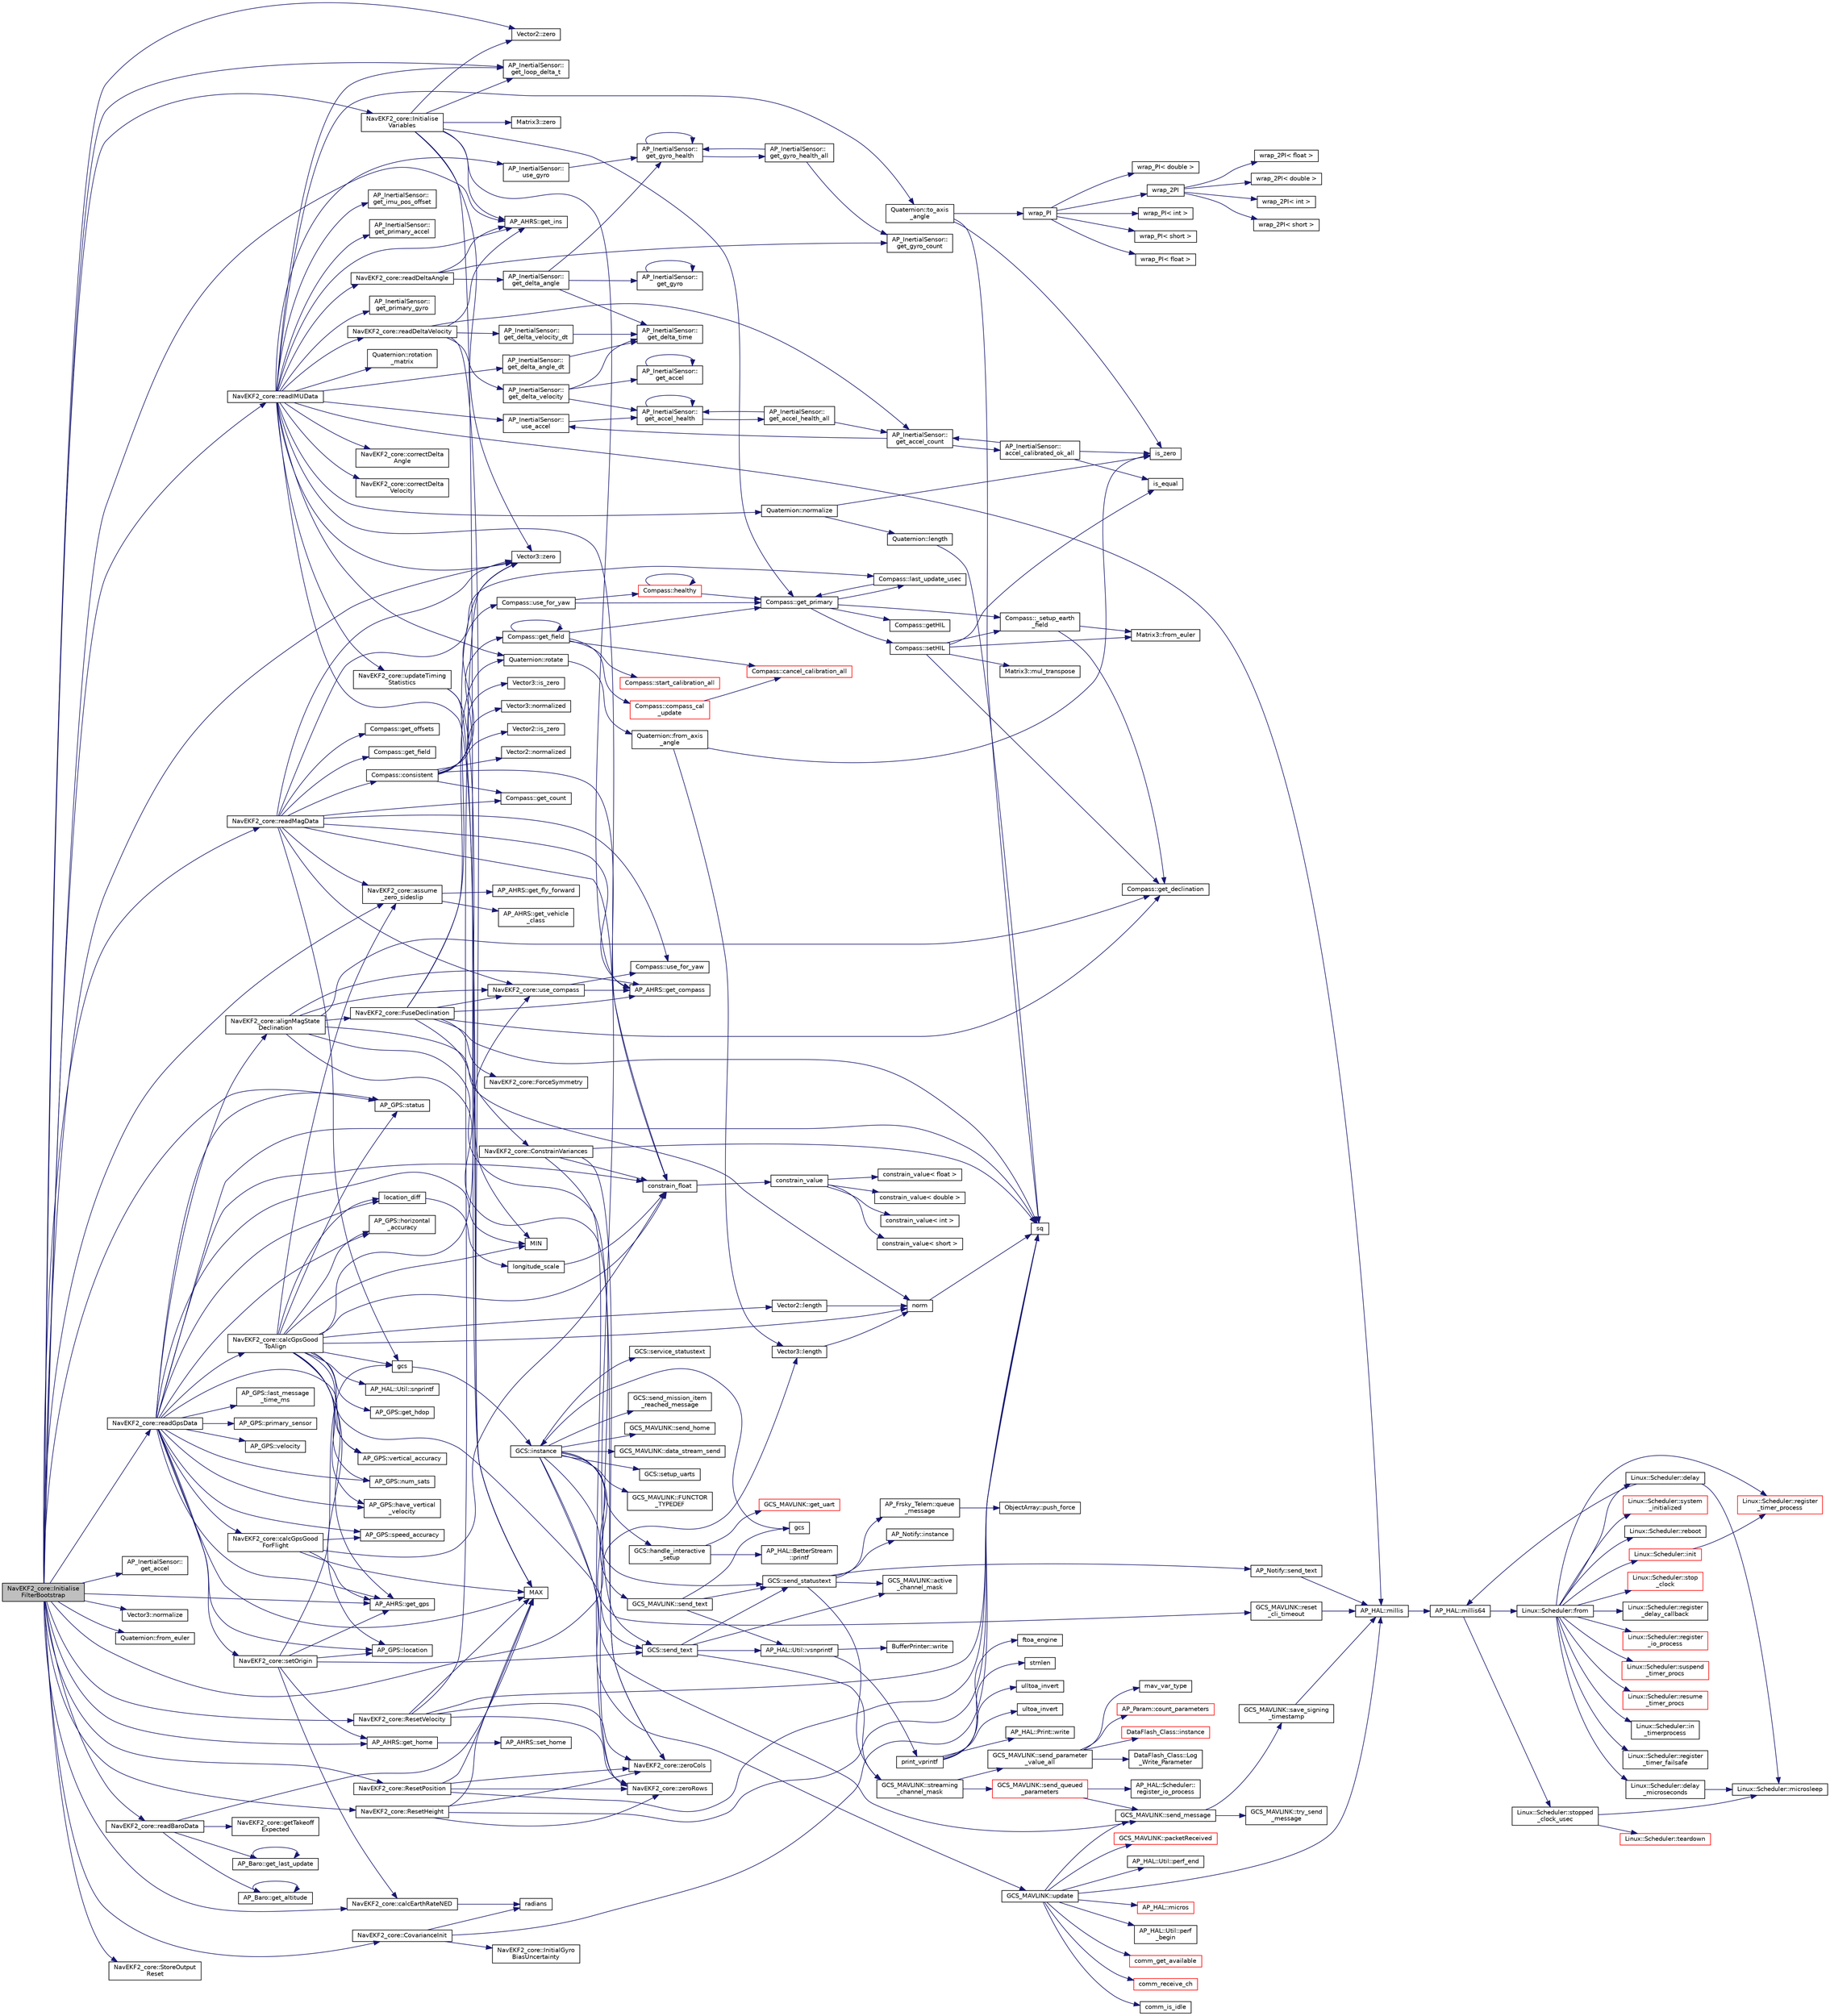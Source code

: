 digraph "NavEKF2_core::InitialiseFilterBootstrap"
{
 // INTERACTIVE_SVG=YES
  edge [fontname="Helvetica",fontsize="10",labelfontname="Helvetica",labelfontsize="10"];
  node [fontname="Helvetica",fontsize="10",shape=record];
  rankdir="LR";
  Node1 [label="NavEKF2_core::Initialise\lFilterBootstrap",height=0.2,width=0.4,color="black", fillcolor="grey75", style="filled", fontcolor="black"];
  Node1 -> Node2 [color="midnightblue",fontsize="10",style="solid",fontname="Helvetica"];
  Node2 [label="NavEKF2_core::assume\l_zero_sideslip",height=0.2,width=0.4,color="black", fillcolor="white", style="filled",URL="$classNavEKF2__core.html#a993eaf726b21e866fe2ae2f9e44c54e1"];
  Node2 -> Node3 [color="midnightblue",fontsize="10",style="solid",fontname="Helvetica"];
  Node3 [label="AP_AHRS::get_fly_forward",height=0.2,width=0.4,color="black", fillcolor="white", style="filled",URL="$classAP__AHRS.html#a6120b45de751ab784fdfdd04f437b44e"];
  Node2 -> Node4 [color="midnightblue",fontsize="10",style="solid",fontname="Helvetica"];
  Node4 [label="AP_AHRS::get_vehicle\l_class",height=0.2,width=0.4,color="black", fillcolor="white", style="filled",URL="$classAP__AHRS.html#a91a73986f61cc338a22047e34230cbb2"];
  Node1 -> Node5 [color="midnightblue",fontsize="10",style="solid",fontname="Helvetica"];
  Node5 [label="AP_AHRS::get_gps",height=0.2,width=0.4,color="black", fillcolor="white", style="filled",URL="$classAP__AHRS.html#a3316284b2bf12b8db1b4a39539799efc"];
  Node1 -> Node6 [color="midnightblue",fontsize="10",style="solid",fontname="Helvetica"];
  Node6 [label="AP_GPS::status",height=0.2,width=0.4,color="black", fillcolor="white", style="filled",URL="$classAP__GPS.html#a9093c8cf1d5a78ccd8677229bb314d37",tooltip="Query GPS status. "];
  Node1 -> Node7 [color="midnightblue",fontsize="10",style="solid",fontname="Helvetica"];
  Node7 [label="NavEKF2_core::Initialise\lVariables",height=0.2,width=0.4,color="black", fillcolor="white", style="filled",URL="$classNavEKF2__core.html#a1558cddf403660156210ac9d7dcf29db"];
  Node7 -> Node8 [color="midnightblue",fontsize="10",style="solid",fontname="Helvetica"];
  Node8 [label="AP_AHRS::get_ins",height=0.2,width=0.4,color="black", fillcolor="white", style="filled",URL="$classAP__AHRS.html#a14398c5d2ae68bbe1c67482a91909ad9"];
  Node7 -> Node9 [color="midnightblue",fontsize="10",style="solid",fontname="Helvetica"];
  Node9 [label="AP_InertialSensor::\lget_loop_delta_t",height=0.2,width=0.4,color="black", fillcolor="white", style="filled",URL="$classAP__InertialSensor.html#a2f4bc45cbad98a18a4d74210bf62e9c3"];
  Node7 -> Node10 [color="midnightblue",fontsize="10",style="solid",fontname="Helvetica"];
  Node10 [label="MAX",height=0.2,width=0.4,color="black", fillcolor="white", style="filled",URL="$AP__Math_8h.html#a5c0b5c82749ac54970b2699d3c10ee9b"];
  Node7 -> Node11 [color="midnightblue",fontsize="10",style="solid",fontname="Helvetica"];
  Node11 [label="Vector3::zero",height=0.2,width=0.4,color="black", fillcolor="white", style="filled",URL="$classVector3.html#adf1769d5ee5df2f8585df2f540fa5efe"];
  Node7 -> Node12 [color="midnightblue",fontsize="10",style="solid",fontname="Helvetica"];
  Node12 [label="Vector2::zero",height=0.2,width=0.4,color="black", fillcolor="white", style="filled",URL="$structVector2.html#a6b537328ae913e3e7267b539e7a4af92"];
  Node7 -> Node13 [color="midnightblue",fontsize="10",style="solid",fontname="Helvetica"];
  Node13 [label="Matrix3::zero",height=0.2,width=0.4,color="black", fillcolor="white", style="filled",URL="$classMatrix3.html#a90cfd0bec53253429603b5600dcdce81"];
  Node7 -> Node14 [color="midnightblue",fontsize="10",style="solid",fontname="Helvetica"];
  Node14 [label="AP_AHRS::get_compass",height=0.2,width=0.4,color="black", fillcolor="white", style="filled",URL="$classAP__AHRS.html#adf808841de62499bc8c388fc798d47f1"];
  Node7 -> Node15 [color="midnightblue",fontsize="10",style="solid",fontname="Helvetica"];
  Node15 [label="Compass::get_primary",height=0.2,width=0.4,color="black", fillcolor="white", style="filled",URL="$classCompass.html#a0120c84cc915d5a34aafedc1ce3f5186"];
  Node15 -> Node16 [color="midnightblue",fontsize="10",style="solid",fontname="Helvetica"];
  Node16 [label="Compass::setHIL",height=0.2,width=0.4,color="black", fillcolor="white", style="filled",URL="$classCompass.html#a30a8fa22b1e7ee8eec8143732d40716d"];
  Node16 -> Node17 [color="midnightblue",fontsize="10",style="solid",fontname="Helvetica"];
  Node17 [label="Matrix3::from_euler",height=0.2,width=0.4,color="black", fillcolor="white", style="filled",URL="$classMatrix3.html#a62587bd216436f09f06b9e1330f84bc0"];
  Node16 -> Node18 [color="midnightblue",fontsize="10",style="solid",fontname="Helvetica"];
  Node18 [label="is_equal",height=0.2,width=0.4,color="black", fillcolor="white", style="filled",URL="$AP__Math_8cpp.html#accbd9f8bbc0adacd51efa66fad490c24"];
  Node16 -> Node19 [color="midnightblue",fontsize="10",style="solid",fontname="Helvetica"];
  Node19 [label="Compass::get_declination",height=0.2,width=0.4,color="black", fillcolor="white", style="filled",URL="$classCompass.html#a5051de1d15ee203600422235ab93c88c"];
  Node16 -> Node20 [color="midnightblue",fontsize="10",style="solid",fontname="Helvetica"];
  Node20 [label="Compass::_setup_earth\l_field",height=0.2,width=0.4,color="black", fillcolor="white", style="filled",URL="$classCompass.html#a0bc30e897c2c0c412120e1b1337bd1cb"];
  Node20 -> Node17 [color="midnightblue",fontsize="10",style="solid",fontname="Helvetica"];
  Node20 -> Node19 [color="midnightblue",fontsize="10",style="solid",fontname="Helvetica"];
  Node16 -> Node21 [color="midnightblue",fontsize="10",style="solid",fontname="Helvetica"];
  Node21 [label="Matrix3::mul_transpose",height=0.2,width=0.4,color="black", fillcolor="white", style="filled",URL="$classMatrix3.html#a3705734aec6b67d729011cd792d7398a"];
  Node15 -> Node22 [color="midnightblue",fontsize="10",style="solid",fontname="Helvetica"];
  Node22 [label="Compass::last_update_usec",height=0.2,width=0.4,color="black", fillcolor="white", style="filled",URL="$classCompass.html#a9600516e0dbde9186d3b14b3457af013"];
  Node22 -> Node15 [color="midnightblue",fontsize="10",style="solid",fontname="Helvetica"];
  Node15 -> Node23 [color="midnightblue",fontsize="10",style="solid",fontname="Helvetica"];
  Node23 [label="Compass::getHIL",height=0.2,width=0.4,color="black", fillcolor="white", style="filled",URL="$classCompass.html#a4d696bdfb4d2ab9f0646d413cb6a0ee4"];
  Node15 -> Node20 [color="midnightblue",fontsize="10",style="solid",fontname="Helvetica"];
  Node1 -> Node8 [color="midnightblue",fontsize="10",style="solid",fontname="Helvetica"];
  Node1 -> Node9 [color="midnightblue",fontsize="10",style="solid",fontname="Helvetica"];
  Node1 -> Node24 [color="midnightblue",fontsize="10",style="solid",fontname="Helvetica"];
  Node24 [label="NavEKF2_core::readIMUData",height=0.2,width=0.4,color="black", fillcolor="white", style="filled",URL="$classNavEKF2__core.html#a1f2a0ba92a52069437a3d0a192a6e88c"];
  Node24 -> Node8 [color="midnightblue",fontsize="10",style="solid",fontname="Helvetica"];
  Node24 -> Node9 [color="midnightblue",fontsize="10",style="solid",fontname="Helvetica"];
  Node24 -> Node25 [color="midnightblue",fontsize="10",style="solid",fontname="Helvetica"];
  Node25 [label="AP_HAL::millis",height=0.2,width=0.4,color="black", fillcolor="white", style="filled",URL="$namespaceAP__HAL.html#a77dffbb18891996280308e21316ec186"];
  Node25 -> Node26 [color="midnightblue",fontsize="10",style="solid",fontname="Helvetica"];
  Node26 [label="AP_HAL::millis64",height=0.2,width=0.4,color="black", fillcolor="white", style="filled",URL="$namespaceAP__HAL.html#a59336c5fceaf28a76d1df1581a87a25d"];
  Node26 -> Node27 [color="midnightblue",fontsize="10",style="solid",fontname="Helvetica"];
  Node27 [label="Linux::Scheduler::from",height=0.2,width=0.4,color="black", fillcolor="white", style="filled",URL="$classLinux_1_1Scheduler.html#a53ecaae0fdc72f85bd57c4b0cff93653"];
  Node27 -> Node28 [color="midnightblue",fontsize="10",style="solid",fontname="Helvetica"];
  Node28 [label="Linux::Scheduler::init",height=0.2,width=0.4,color="red", fillcolor="white", style="filled",URL="$classLinux_1_1Scheduler.html#a3d77c332e051c28c83fb07757e7100bd"];
  Node28 -> Node29 [color="midnightblue",fontsize="10",style="solid",fontname="Helvetica"];
  Node29 [label="Linux::Scheduler::register\l_timer_process",height=0.2,width=0.4,color="red", fillcolor="white", style="filled",URL="$classLinux_1_1Scheduler.html#a02a34a123dfebaf360f7010745e1e646"];
  Node27 -> Node30 [color="midnightblue",fontsize="10",style="solid",fontname="Helvetica"];
  Node30 [label="Linux::Scheduler::delay",height=0.2,width=0.4,color="black", fillcolor="white", style="filled",URL="$classLinux_1_1Scheduler.html#a14f3239ecbb9889823b20dc9de655c2f"];
  Node30 -> Node26 [color="midnightblue",fontsize="10",style="solid",fontname="Helvetica"];
  Node30 -> Node31 [color="midnightblue",fontsize="10",style="solid",fontname="Helvetica"];
  Node31 [label="Linux::Scheduler::microsleep",height=0.2,width=0.4,color="black", fillcolor="white", style="filled",URL="$classLinux_1_1Scheduler.html#a647872aff158b510c56862f51f951538"];
  Node27 -> Node32 [color="midnightblue",fontsize="10",style="solid",fontname="Helvetica"];
  Node32 [label="Linux::Scheduler::delay\l_microseconds",height=0.2,width=0.4,color="black", fillcolor="white", style="filled",URL="$classLinux_1_1Scheduler.html#a4cffd5bcba0175bf49c7aa75ff3bf09a"];
  Node32 -> Node31 [color="midnightblue",fontsize="10",style="solid",fontname="Helvetica"];
  Node27 -> Node33 [color="midnightblue",fontsize="10",style="solid",fontname="Helvetica"];
  Node33 [label="Linux::Scheduler::register\l_delay_callback",height=0.2,width=0.4,color="black", fillcolor="white", style="filled",URL="$classLinux_1_1Scheduler.html#a5cb50b637d5fd3e5f9220bc23db0fb3f"];
  Node27 -> Node29 [color="midnightblue",fontsize="10",style="solid",fontname="Helvetica"];
  Node27 -> Node34 [color="midnightblue",fontsize="10",style="solid",fontname="Helvetica"];
  Node34 [label="Linux::Scheduler::register\l_io_process",height=0.2,width=0.4,color="red", fillcolor="white", style="filled",URL="$classLinux_1_1Scheduler.html#aa2be97cb8686d72cc322fb38f69a940c"];
  Node27 -> Node35 [color="midnightblue",fontsize="10",style="solid",fontname="Helvetica"];
  Node35 [label="Linux::Scheduler::suspend\l_timer_procs",height=0.2,width=0.4,color="red", fillcolor="white", style="filled",URL="$classLinux_1_1Scheduler.html#abba967d02c28cb0b16a7cebbff9bc6d6"];
  Node27 -> Node36 [color="midnightblue",fontsize="10",style="solid",fontname="Helvetica"];
  Node36 [label="Linux::Scheduler::resume\l_timer_procs",height=0.2,width=0.4,color="red", fillcolor="white", style="filled",URL="$classLinux_1_1Scheduler.html#aee4e701b92cb4721c4de1bfcdcded70c"];
  Node27 -> Node37 [color="midnightblue",fontsize="10",style="solid",fontname="Helvetica"];
  Node37 [label="Linux::Scheduler::in\l_timerprocess",height=0.2,width=0.4,color="black", fillcolor="white", style="filled",URL="$classLinux_1_1Scheduler.html#af23753e7c6bfa97553db215a64235455"];
  Node27 -> Node38 [color="midnightblue",fontsize="10",style="solid",fontname="Helvetica"];
  Node38 [label="Linux::Scheduler::register\l_timer_failsafe",height=0.2,width=0.4,color="black", fillcolor="white", style="filled",URL="$classLinux_1_1Scheduler.html#ac193459e3575c7a0588fdc72250c2044"];
  Node27 -> Node39 [color="midnightblue",fontsize="10",style="solid",fontname="Helvetica"];
  Node39 [label="Linux::Scheduler::system\l_initialized",height=0.2,width=0.4,color="red", fillcolor="white", style="filled",URL="$classLinux_1_1Scheduler.html#ad6070a7ee637adf5101b1e6b6efbf8f6"];
  Node27 -> Node40 [color="midnightblue",fontsize="10",style="solid",fontname="Helvetica"];
  Node40 [label="Linux::Scheduler::reboot",height=0.2,width=0.4,color="black", fillcolor="white", style="filled",URL="$classLinux_1_1Scheduler.html#ae72cfa66c849ffd882ef518c35c71e69"];
  Node27 -> Node41 [color="midnightblue",fontsize="10",style="solid",fontname="Helvetica"];
  Node41 [label="Linux::Scheduler::stop\l_clock",height=0.2,width=0.4,color="red", fillcolor="white", style="filled",URL="$classLinux_1_1Scheduler.html#a392aebafcdfe9a812e4db4b7a9dcce9c"];
  Node26 -> Node42 [color="midnightblue",fontsize="10",style="solid",fontname="Helvetica"];
  Node42 [label="Linux::Scheduler::stopped\l_clock_usec",height=0.2,width=0.4,color="black", fillcolor="white", style="filled",URL="$classLinux_1_1Scheduler.html#a682b4c34f330f66db5ab4aa5d96e13f9"];
  Node42 -> Node31 [color="midnightblue",fontsize="10",style="solid",fontname="Helvetica"];
  Node42 -> Node43 [color="midnightblue",fontsize="10",style="solid",fontname="Helvetica"];
  Node43 [label="Linux::Scheduler::teardown",height=0.2,width=0.4,color="red", fillcolor="white", style="filled",URL="$classLinux_1_1Scheduler.html#ab373a83d818679432520ea881044b2a7"];
  Node24 -> Node44 [color="midnightblue",fontsize="10",style="solid",fontname="Helvetica"];
  Node44 [label="AP_InertialSensor::\luse_accel",height=0.2,width=0.4,color="black", fillcolor="white", style="filled",URL="$classAP__InertialSensor.html#a733bdee49ff9e3f1a911874469a1a3ac"];
  Node44 -> Node45 [color="midnightblue",fontsize="10",style="solid",fontname="Helvetica"];
  Node45 [label="AP_InertialSensor::\lget_accel_health",height=0.2,width=0.4,color="black", fillcolor="white", style="filled",URL="$classAP__InertialSensor.html#ad62d78eafa668b24e1969ee38a4aa882"];
  Node45 -> Node45 [color="midnightblue",fontsize="10",style="solid",fontname="Helvetica"];
  Node45 -> Node46 [color="midnightblue",fontsize="10",style="solid",fontname="Helvetica"];
  Node46 [label="AP_InertialSensor::\lget_accel_health_all",height=0.2,width=0.4,color="black", fillcolor="white", style="filled",URL="$classAP__InertialSensor.html#a430f2a39baf404728deb8c2cfd87ba98"];
  Node46 -> Node47 [color="midnightblue",fontsize="10",style="solid",fontname="Helvetica"];
  Node47 [label="AP_InertialSensor::\lget_accel_count",height=0.2,width=0.4,color="black", fillcolor="white", style="filled",URL="$classAP__InertialSensor.html#ac57331a5046d45016ef900726e1be2fb"];
  Node47 -> Node48 [color="midnightblue",fontsize="10",style="solid",fontname="Helvetica"];
  Node48 [label="AP_InertialSensor::\laccel_calibrated_ok_all",height=0.2,width=0.4,color="black", fillcolor="white", style="filled",URL="$classAP__InertialSensor.html#ac671d4d4176eb2b74d82149efc1f940d"];
  Node48 -> Node47 [color="midnightblue",fontsize="10",style="solid",fontname="Helvetica"];
  Node48 -> Node18 [color="midnightblue",fontsize="10",style="solid",fontname="Helvetica"];
  Node48 -> Node49 [color="midnightblue",fontsize="10",style="solid",fontname="Helvetica"];
  Node49 [label="is_zero",height=0.2,width=0.4,color="black", fillcolor="white", style="filled",URL="$AP__Math_8h.html#a2a12cce483e9b870da70d30406d82c60"];
  Node47 -> Node44 [color="midnightblue",fontsize="10",style="solid",fontname="Helvetica"];
  Node46 -> Node45 [color="midnightblue",fontsize="10",style="solid",fontname="Helvetica"];
  Node24 -> Node50 [color="midnightblue",fontsize="10",style="solid",fontname="Helvetica"];
  Node50 [label="NavEKF2_core::readDeltaVelocity",height=0.2,width=0.4,color="black", fillcolor="white", style="filled",URL="$classNavEKF2__core.html#a711d9c1031fb5b0f9f0070b2eca6485a"];
  Node50 -> Node8 [color="midnightblue",fontsize="10",style="solid",fontname="Helvetica"];
  Node50 -> Node47 [color="midnightblue",fontsize="10",style="solid",fontname="Helvetica"];
  Node50 -> Node51 [color="midnightblue",fontsize="10",style="solid",fontname="Helvetica"];
  Node51 [label="AP_InertialSensor::\lget_delta_velocity",height=0.2,width=0.4,color="black", fillcolor="white", style="filled",URL="$classAP__InertialSensor.html#ae29959984a5cbda37ebfce599f89ef73"];
  Node51 -> Node45 [color="midnightblue",fontsize="10",style="solid",fontname="Helvetica"];
  Node51 -> Node52 [color="midnightblue",fontsize="10",style="solid",fontname="Helvetica"];
  Node52 [label="AP_InertialSensor::\lget_accel",height=0.2,width=0.4,color="black", fillcolor="white", style="filled",URL="$classAP__InertialSensor.html#a0e468eca65e425f017c8467039900573"];
  Node52 -> Node52 [color="midnightblue",fontsize="10",style="solid",fontname="Helvetica"];
  Node51 -> Node53 [color="midnightblue",fontsize="10",style="solid",fontname="Helvetica"];
  Node53 [label="AP_InertialSensor::\lget_delta_time",height=0.2,width=0.4,color="black", fillcolor="white", style="filled",URL="$classAP__InertialSensor.html#a7091792f55b39778157617b5e38e6075"];
  Node50 -> Node10 [color="midnightblue",fontsize="10",style="solid",fontname="Helvetica"];
  Node50 -> Node54 [color="midnightblue",fontsize="10",style="solid",fontname="Helvetica"];
  Node54 [label="AP_InertialSensor::\lget_delta_velocity_dt",height=0.2,width=0.4,color="black", fillcolor="white", style="filled",URL="$classAP__InertialSensor.html#ad22e8ed9b13a093d5cf3a2a420522b3b"];
  Node54 -> Node53 [color="midnightblue",fontsize="10",style="solid",fontname="Helvetica"];
  Node24 -> Node55 [color="midnightblue",fontsize="10",style="solid",fontname="Helvetica"];
  Node55 [label="AP_InertialSensor::\lget_imu_pos_offset",height=0.2,width=0.4,color="black", fillcolor="white", style="filled",URL="$classAP__InertialSensor.html#adeaa1ba1a5eae5dd36ea12966a7c0d6c"];
  Node24 -> Node56 [color="midnightblue",fontsize="10",style="solid",fontname="Helvetica"];
  Node56 [label="AP_InertialSensor::\lget_primary_accel",height=0.2,width=0.4,color="black", fillcolor="white", style="filled",URL="$classAP__InertialSensor.html#ab7e75af54a874d77240c89c6e5152a99"];
  Node24 -> Node57 [color="midnightblue",fontsize="10",style="solid",fontname="Helvetica"];
  Node57 [label="AP_InertialSensor::\luse_gyro",height=0.2,width=0.4,color="black", fillcolor="white", style="filled",URL="$classAP__InertialSensor.html#a9e282c96973585fd9d22973a751fdf03"];
  Node57 -> Node58 [color="midnightblue",fontsize="10",style="solid",fontname="Helvetica"];
  Node58 [label="AP_InertialSensor::\lget_gyro_health",height=0.2,width=0.4,color="black", fillcolor="white", style="filled",URL="$classAP__InertialSensor.html#aaaf8d4cc4a63cb4cd2aca8f3f59166e0"];
  Node58 -> Node58 [color="midnightblue",fontsize="10",style="solid",fontname="Helvetica"];
  Node58 -> Node59 [color="midnightblue",fontsize="10",style="solid",fontname="Helvetica"];
  Node59 [label="AP_InertialSensor::\lget_gyro_health_all",height=0.2,width=0.4,color="black", fillcolor="white", style="filled",URL="$classAP__InertialSensor.html#a00092a217e7cd8f617103e3f03acb56b"];
  Node59 -> Node60 [color="midnightblue",fontsize="10",style="solid",fontname="Helvetica"];
  Node60 [label="AP_InertialSensor::\lget_gyro_count",height=0.2,width=0.4,color="black", fillcolor="white", style="filled",URL="$classAP__InertialSensor.html#aef7fac4fe6ae817ed325f9e35735e94d"];
  Node59 -> Node58 [color="midnightblue",fontsize="10",style="solid",fontname="Helvetica"];
  Node24 -> Node61 [color="midnightblue",fontsize="10",style="solid",fontname="Helvetica"];
  Node61 [label="NavEKF2_core::readDeltaAngle",height=0.2,width=0.4,color="black", fillcolor="white", style="filled",URL="$classNavEKF2__core.html#afe4c176eb3aacd16e009c49a3d6f3191"];
  Node61 -> Node8 [color="midnightblue",fontsize="10",style="solid",fontname="Helvetica"];
  Node61 -> Node60 [color="midnightblue",fontsize="10",style="solid",fontname="Helvetica"];
  Node61 -> Node62 [color="midnightblue",fontsize="10",style="solid",fontname="Helvetica"];
  Node62 [label="AP_InertialSensor::\lget_delta_angle",height=0.2,width=0.4,color="black", fillcolor="white", style="filled",URL="$classAP__InertialSensor.html#a3be069418436a7fc7a9f87c2b8b34730"];
  Node62 -> Node58 [color="midnightblue",fontsize="10",style="solid",fontname="Helvetica"];
  Node62 -> Node63 [color="midnightblue",fontsize="10",style="solid",fontname="Helvetica"];
  Node63 [label="AP_InertialSensor::\lget_gyro",height=0.2,width=0.4,color="black", fillcolor="white", style="filled",URL="$classAP__InertialSensor.html#a2dfdb20e8bf86d75cf1e03f0b205ad77"];
  Node63 -> Node63 [color="midnightblue",fontsize="10",style="solid",fontname="Helvetica"];
  Node62 -> Node53 [color="midnightblue",fontsize="10",style="solid",fontname="Helvetica"];
  Node24 -> Node64 [color="midnightblue",fontsize="10",style="solid",fontname="Helvetica"];
  Node64 [label="AP_InertialSensor::\lget_primary_gyro",height=0.2,width=0.4,color="black", fillcolor="white", style="filled",URL="$classAP__InertialSensor.html#a7fa04e2f196b27b876d86966f64e1fed"];
  Node24 -> Node10 [color="midnightblue",fontsize="10",style="solid",fontname="Helvetica"];
  Node24 -> Node65 [color="midnightblue",fontsize="10",style="solid",fontname="Helvetica"];
  Node65 [label="AP_InertialSensor::\lget_delta_angle_dt",height=0.2,width=0.4,color="black", fillcolor="white", style="filled",URL="$classAP__InertialSensor.html#aa0f163df261837af5bfe71c3ad0cee6c"];
  Node65 -> Node53 [color="midnightblue",fontsize="10",style="solid",fontname="Helvetica"];
  Node24 -> Node66 [color="midnightblue",fontsize="10",style="solid",fontname="Helvetica"];
  Node66 [label="Quaternion::rotate",height=0.2,width=0.4,color="black", fillcolor="white", style="filled",URL="$classQuaternion.html#aad078c52b4d7e9221963199f0dd075df"];
  Node66 -> Node67 [color="midnightblue",fontsize="10",style="solid",fontname="Helvetica"];
  Node67 [label="Quaternion::from_axis\l_angle",height=0.2,width=0.4,color="black", fillcolor="white", style="filled",URL="$classQuaternion.html#a6c21fe33378aa16a33cba869ba4af5dc"];
  Node67 -> Node68 [color="midnightblue",fontsize="10",style="solid",fontname="Helvetica"];
  Node68 [label="Vector3::length",height=0.2,width=0.4,color="black", fillcolor="white", style="filled",URL="$classVector3.html#ac1fd5514e368a1e1c2d13f71eda18345"];
  Node68 -> Node69 [color="midnightblue",fontsize="10",style="solid",fontname="Helvetica"];
  Node69 [label="norm",height=0.2,width=0.4,color="black", fillcolor="white", style="filled",URL="$AP__Math_8h.html#adc76d4a5e5c9ae8cb7ab17b55c40d636"];
  Node69 -> Node70 [color="midnightblue",fontsize="10",style="solid",fontname="Helvetica"];
  Node70 [label="sq",height=0.2,width=0.4,color="black", fillcolor="white", style="filled",URL="$AP__Math_8h.html#a0375e3d67fd3911cacee5c3e1408c0f2"];
  Node67 -> Node49 [color="midnightblue",fontsize="10",style="solid",fontname="Helvetica"];
  Node24 -> Node71 [color="midnightblue",fontsize="10",style="solid",fontname="Helvetica"];
  Node71 [label="Quaternion::normalize",height=0.2,width=0.4,color="black", fillcolor="white", style="filled",URL="$classQuaternion.html#a48e6bafb249c895ed25f29dc9170e11e"];
  Node71 -> Node72 [color="midnightblue",fontsize="10",style="solid",fontname="Helvetica"];
  Node72 [label="Quaternion::length",height=0.2,width=0.4,color="black", fillcolor="white", style="filled",URL="$classQuaternion.html#a6f5e82dd828c59392a3133d6d5877f39"];
  Node72 -> Node70 [color="midnightblue",fontsize="10",style="solid",fontname="Helvetica"];
  Node71 -> Node49 [color="midnightblue",fontsize="10",style="solid",fontname="Helvetica"];
  Node24 -> Node73 [color="midnightblue",fontsize="10",style="solid",fontname="Helvetica"];
  Node73 [label="Quaternion::rotation\l_matrix",height=0.2,width=0.4,color="black", fillcolor="white", style="filled",URL="$classQuaternion.html#afb7132c9c69a984a40be950a17effeaa"];
  Node24 -> Node74 [color="midnightblue",fontsize="10",style="solid",fontname="Helvetica"];
  Node74 [label="Quaternion::to_axis\l_angle",height=0.2,width=0.4,color="black", fillcolor="white", style="filled",URL="$classQuaternion.html#aa4262462e1c1217fd3bd97b6421dd318"];
  Node74 -> Node70 [color="midnightblue",fontsize="10",style="solid",fontname="Helvetica"];
  Node74 -> Node49 [color="midnightblue",fontsize="10",style="solid",fontname="Helvetica"];
  Node74 -> Node75 [color="midnightblue",fontsize="10",style="solid",fontname="Helvetica"];
  Node75 [label="wrap_PI",height=0.2,width=0.4,color="black", fillcolor="white", style="filled",URL="$AP__Math_8cpp.html#a21d0562d7b23dd9f04bc30a3611cc577"];
  Node75 -> Node76 [color="midnightblue",fontsize="10",style="solid",fontname="Helvetica"];
  Node76 [label="wrap_2PI",height=0.2,width=0.4,color="black", fillcolor="white", style="filled",URL="$AP__Math_8cpp.html#aa66b7eae8d7e99247c6a2b3d2b5c7b8d"];
  Node76 -> Node77 [color="midnightblue",fontsize="10",style="solid",fontname="Helvetica"];
  Node77 [label="wrap_2PI\< int \>",height=0.2,width=0.4,color="black", fillcolor="white", style="filled",URL="$AP__Math_8cpp.html#a50a4ded454375642e1944882b01a1ae5"];
  Node76 -> Node78 [color="midnightblue",fontsize="10",style="solid",fontname="Helvetica"];
  Node78 [label="wrap_2PI\< short \>",height=0.2,width=0.4,color="black", fillcolor="white", style="filled",URL="$AP__Math_8cpp.html#aaf8ce7d4f9e3837bdbd5aac6545b4000"];
  Node76 -> Node79 [color="midnightblue",fontsize="10",style="solid",fontname="Helvetica"];
  Node79 [label="wrap_2PI\< float \>",height=0.2,width=0.4,color="black", fillcolor="white", style="filled",URL="$AP__Math_8cpp.html#a7182302503c136742396e3057b680dc7"];
  Node76 -> Node80 [color="midnightblue",fontsize="10",style="solid",fontname="Helvetica"];
  Node80 [label="wrap_2PI\< double \>",height=0.2,width=0.4,color="black", fillcolor="white", style="filled",URL="$AP__Math_8cpp.html#a0b4be48e39c65e97084146b9f1d22c00"];
  Node75 -> Node81 [color="midnightblue",fontsize="10",style="solid",fontname="Helvetica"];
  Node81 [label="wrap_PI\< int \>",height=0.2,width=0.4,color="black", fillcolor="white", style="filled",URL="$AP__Math_8cpp.html#a044023fcfa899d449f5a219ca7596ca4"];
  Node75 -> Node82 [color="midnightblue",fontsize="10",style="solid",fontname="Helvetica"];
  Node82 [label="wrap_PI\< short \>",height=0.2,width=0.4,color="black", fillcolor="white", style="filled",URL="$AP__Math_8cpp.html#ad0041912c2965b653fa9cf6854e47bc8"];
  Node75 -> Node83 [color="midnightblue",fontsize="10",style="solid",fontname="Helvetica"];
  Node83 [label="wrap_PI\< float \>",height=0.2,width=0.4,color="black", fillcolor="white", style="filled",URL="$AP__Math_8cpp.html#a789e7d40c173a1fab6560d1b61609952"];
  Node75 -> Node84 [color="midnightblue",fontsize="10",style="solid",fontname="Helvetica"];
  Node84 [label="wrap_PI\< double \>",height=0.2,width=0.4,color="black", fillcolor="white", style="filled",URL="$AP__Math_8cpp.html#a66b3a8191d62a34f4d673d5c62d8d1cf"];
  Node24 -> Node85 [color="midnightblue",fontsize="10",style="solid",fontname="Helvetica"];
  Node85 [label="constrain_float",height=0.2,width=0.4,color="black", fillcolor="white", style="filled",URL="$AP__Math_8h.html#ad525609d9dba6ffa556a0fbf08a3f9b4"];
  Node85 -> Node86 [color="midnightblue",fontsize="10",style="solid",fontname="Helvetica"];
  Node86 [label="constrain_value",height=0.2,width=0.4,color="black", fillcolor="white", style="filled",URL="$AP__Math_8h.html#a20e8f8671c282c69c1954652b6d61585"];
  Node86 -> Node87 [color="midnightblue",fontsize="10",style="solid",fontname="Helvetica"];
  Node87 [label="constrain_value\< int \>",height=0.2,width=0.4,color="black", fillcolor="white", style="filled",URL="$AP__Math_8cpp.html#a37e8e901754cb9c8e53a8e3030c82c50"];
  Node86 -> Node88 [color="midnightblue",fontsize="10",style="solid",fontname="Helvetica"];
  Node88 [label="constrain_value\< short \>",height=0.2,width=0.4,color="black", fillcolor="white", style="filled",URL="$AP__Math_8cpp.html#afdbe107ec1987d318a6347816fbf2b89"];
  Node86 -> Node89 [color="midnightblue",fontsize="10",style="solid",fontname="Helvetica"];
  Node89 [label="constrain_value\< float \>",height=0.2,width=0.4,color="black", fillcolor="white", style="filled",URL="$AP__Math_8cpp.html#ae6c621670c214da687de21d4e3a92587"];
  Node86 -> Node90 [color="midnightblue",fontsize="10",style="solid",fontname="Helvetica"];
  Node90 [label="constrain_value\< double \>",height=0.2,width=0.4,color="black", fillcolor="white", style="filled",URL="$AP__Math_8cpp.html#afe3990b00e9abc43fa97dfaf8e32f5c4"];
  Node24 -> Node11 [color="midnightblue",fontsize="10",style="solid",fontname="Helvetica"];
  Node24 -> Node91 [color="midnightblue",fontsize="10",style="solid",fontname="Helvetica"];
  Node91 [label="NavEKF2_core::updateTiming\lStatistics",height=0.2,width=0.4,color="black", fillcolor="white", style="filled",URL="$classNavEKF2__core.html#a4190337c8bcfd10a152f699d9b7d6744"];
  Node91 -> Node10 [color="midnightblue",fontsize="10",style="solid",fontname="Helvetica"];
  Node91 -> Node92 [color="midnightblue",fontsize="10",style="solid",fontname="Helvetica"];
  Node92 [label="MIN",height=0.2,width=0.4,color="black", fillcolor="white", style="filled",URL="$AP__Math_8h.html#a6b187a3fa1e9f663e89175e7e8e213d6"];
  Node24 -> Node93 [color="midnightblue",fontsize="10",style="solid",fontname="Helvetica"];
  Node93 [label="NavEKF2_core::correctDelta\lAngle",height=0.2,width=0.4,color="black", fillcolor="white", style="filled",URL="$classNavEKF2__core.html#acf1db12c8034683f241a57d6438fb4fc"];
  Node24 -> Node94 [color="midnightblue",fontsize="10",style="solid",fontname="Helvetica"];
  Node94 [label="NavEKF2_core::correctDelta\lVelocity",height=0.2,width=0.4,color="black", fillcolor="white", style="filled",URL="$classNavEKF2__core.html#ab5c79753663b7c81655d1f11e9883dc1"];
  Node1 -> Node95 [color="midnightblue",fontsize="10",style="solid",fontname="Helvetica"];
  Node95 [label="AP_InertialSensor::\lget_accel",height=0.2,width=0.4,color="black", fillcolor="white", style="filled",URL="$classAP__InertialSensor.html#a0f63a4a0e6fc84d6ab9519bc4b254055"];
  Node1 -> Node96 [color="midnightblue",fontsize="10",style="solid",fontname="Helvetica"];
  Node96 [label="NavEKF2_core::readMagData",height=0.2,width=0.4,color="black", fillcolor="white", style="filled",URL="$classNavEKF2__core.html#abf6ac301297f486d9690d97c7a19dad8"];
  Node96 -> Node14 [color="midnightblue",fontsize="10",style="solid",fontname="Helvetica"];
  Node96 -> Node97 [color="midnightblue",fontsize="10",style="solid",fontname="Helvetica"];
  Node97 [label="Compass::get_count",height=0.2,width=0.4,color="black", fillcolor="white", style="filled",URL="$classCompass.html#a7bc9b45433e47cbd2632578388882135"];
  Node96 -> Node2 [color="midnightblue",fontsize="10",style="solid",fontname="Helvetica"];
  Node96 -> Node98 [color="midnightblue",fontsize="10",style="solid",fontname="Helvetica"];
  Node98 [label="NavEKF2_core::use_compass",height=0.2,width=0.4,color="black", fillcolor="white", style="filled",URL="$classNavEKF2__core.html#abdf14c70cc51c1c489217763cc387232"];
  Node98 -> Node14 [color="midnightblue",fontsize="10",style="solid",fontname="Helvetica"];
  Node98 -> Node99 [color="midnightblue",fontsize="10",style="solid",fontname="Helvetica"];
  Node99 [label="Compass::use_for_yaw",height=0.2,width=0.4,color="black", fillcolor="white", style="filled",URL="$classCompass.html#a97437729a583cd900e4dd1d6d84a4a0e",tooltip="return true if the compass should be used for yaw calculations "];
  Node96 -> Node22 [color="midnightblue",fontsize="10",style="solid",fontname="Helvetica"];
  Node96 -> Node99 [color="midnightblue",fontsize="10",style="solid",fontname="Helvetica"];
  Node96 -> Node100 [color="midnightblue",fontsize="10",style="solid",fontname="Helvetica"];
  Node100 [label="gcs",height=0.2,width=0.4,color="black", fillcolor="white", style="filled",URL="$GCS_8h.html#a1d3cc361b864ddf64a44c12ab3bd044e"];
  Node100 -> Node101 [color="midnightblue",fontsize="10",style="solid",fontname="Helvetica"];
  Node101 [label="GCS::instance",height=0.2,width=0.4,color="black", fillcolor="white", style="filled",URL="$classGCS.html#ae4cc34bdfabd2de4587d3553e6b4582d"];
  Node101 -> Node102 [color="midnightblue",fontsize="10",style="solid",fontname="Helvetica"];
  Node102 [label="GCS_MAVLINK::send_text",height=0.2,width=0.4,color="black", fillcolor="white", style="filled",URL="$structGCS__MAVLINK.html#a4a140f70e82bd456931afdfe045d610b"];
  Node102 -> Node103 [color="midnightblue",fontsize="10",style="solid",fontname="Helvetica"];
  Node103 [label="AP_HAL::Util::vsnprintf",height=0.2,width=0.4,color="black", fillcolor="white", style="filled",URL="$classAP__HAL_1_1Util.html#ac57ef0a9815cd597ad5cab5d6c31c6c8"];
  Node103 -> Node104 [color="midnightblue",fontsize="10",style="solid",fontname="Helvetica"];
  Node104 [label="print_vprintf",height=0.2,width=0.4,color="black", fillcolor="white", style="filled",URL="$print__vprintf_8cpp.html#a1534eaeab54696df96975b56d9f49212"];
  Node104 -> Node105 [color="midnightblue",fontsize="10",style="solid",fontname="Helvetica"];
  Node105 [label="AP_HAL::Print::write",height=0.2,width=0.4,color="black", fillcolor="white", style="filled",URL="$classAP__HAL_1_1Print.html#acc65391952a43334f8f5c9bef341f501"];
  Node104 -> Node106 [color="midnightblue",fontsize="10",style="solid",fontname="Helvetica"];
  Node106 [label="ftoa_engine",height=0.2,width=0.4,color="black", fillcolor="white", style="filled",URL="$ftoa__engine_8cpp.html#a1c28234da8f20b43c85890d4bb452947"];
  Node104 -> Node107 [color="midnightblue",fontsize="10",style="solid",fontname="Helvetica"];
  Node107 [label="strnlen",height=0.2,width=0.4,color="black", fillcolor="white", style="filled",URL="$replace_8cpp.html#a880bcc7b85a09e6254691bebd5344b51"];
  Node104 -> Node108 [color="midnightblue",fontsize="10",style="solid",fontname="Helvetica"];
  Node108 [label="ulltoa_invert",height=0.2,width=0.4,color="black", fillcolor="white", style="filled",URL="$utoa__invert_8cpp.html#a34926f552460b47c414ec4d83b32815c"];
  Node104 -> Node109 [color="midnightblue",fontsize="10",style="solid",fontname="Helvetica"];
  Node109 [label="ultoa_invert",height=0.2,width=0.4,color="black", fillcolor="white", style="filled",URL="$utoa__invert_8cpp.html#a5d99bba8e697c1e11da489d88fca8559"];
  Node103 -> Node110 [color="midnightblue",fontsize="10",style="solid",fontname="Helvetica"];
  Node110 [label="BufferPrinter::write",height=0.2,width=0.4,color="black", fillcolor="white", style="filled",URL="$classBufferPrinter.html#a0b98d7f59a6591097d2011d68359b8a0"];
  Node102 -> Node111 [color="midnightblue",fontsize="10",style="solid",fontname="Helvetica"];
  Node111 [label="gcs",height=0.2,width=0.4,color="black", fillcolor="white", style="filled",URL="$GCS__Common_8cpp.html#a1d3cc361b864ddf64a44c12ab3bd044e"];
  Node111 -> Node101 [color="midnightblue",fontsize="10",style="solid",fontname="Helvetica"];
  Node102 -> Node112 [color="midnightblue",fontsize="10",style="solid",fontname="Helvetica"];
  Node112 [label="GCS::send_statustext",height=0.2,width=0.4,color="black", fillcolor="white", style="filled",URL="$classGCS.html#a313e604179053ea42415b1c9289f13cd"];
  Node112 -> Node113 [color="midnightblue",fontsize="10",style="solid",fontname="Helvetica"];
  Node113 [label="AP_Frsky_Telem::queue\l_message",height=0.2,width=0.4,color="black", fillcolor="white", style="filled",URL="$classAP__Frsky__Telem.html#aef21b9f33af863589feda48a23877380"];
  Node113 -> Node114 [color="midnightblue",fontsize="10",style="solid",fontname="Helvetica"];
  Node114 [label="ObjectArray::push_force",height=0.2,width=0.4,color="black", fillcolor="white", style="filled",URL="$classObjectArray.html#aec1630ad862991767b30ae80a71a26ea"];
  Node112 -> Node115 [color="midnightblue",fontsize="10",style="solid",fontname="Helvetica"];
  Node115 [label="GCS_MAVLINK::active\l_channel_mask",height=0.2,width=0.4,color="black", fillcolor="white", style="filled",URL="$structGCS__MAVLINK.html#acad5b4ab40c7b7486392f07193ce4190"];
  Node112 -> Node116 [color="midnightblue",fontsize="10",style="solid",fontname="Helvetica"];
  Node116 [label="GCS_MAVLINK::streaming\l_channel_mask",height=0.2,width=0.4,color="black", fillcolor="white", style="filled",URL="$structGCS__MAVLINK.html#af948c4a65f98679941885e2c7cc12ac5"];
  Node116 -> Node117 [color="midnightblue",fontsize="10",style="solid",fontname="Helvetica"];
  Node117 [label="GCS_MAVLINK::send_parameter\l_value_all",height=0.2,width=0.4,color="black", fillcolor="white", style="filled",URL="$structGCS__MAVLINK.html#a1b0f7429c8fb152e17cd5fc0ff0d9267"];
  Node117 -> Node118 [color="midnightblue",fontsize="10",style="solid",fontname="Helvetica"];
  Node118 [label="mav_var_type",height=0.2,width=0.4,color="black", fillcolor="white", style="filled",URL="$GCS__MAVLink_8cpp.html#a4952a82a239f8f856c59724eb66847a2"];
  Node117 -> Node119 [color="midnightblue",fontsize="10",style="solid",fontname="Helvetica"];
  Node119 [label="AP_Param::count_parameters",height=0.2,width=0.4,color="red", fillcolor="white", style="filled",URL="$classAP__Param.html#a0819a26c7b80edb7a245036d1303cc75"];
  Node117 -> Node120 [color="midnightblue",fontsize="10",style="solid",fontname="Helvetica"];
  Node120 [label="DataFlash_Class::instance",height=0.2,width=0.4,color="red", fillcolor="white", style="filled",URL="$classDataFlash__Class.html#af898b7f68e05b5d2a6eaf53d2c178983"];
  Node117 -> Node121 [color="midnightblue",fontsize="10",style="solid",fontname="Helvetica"];
  Node121 [label="DataFlash_Class::Log\l_Write_Parameter",height=0.2,width=0.4,color="black", fillcolor="white", style="filled",URL="$classDataFlash__Class.html#a488ee9ba241f827fcb979dbccfdab76d"];
  Node116 -> Node122 [color="midnightblue",fontsize="10",style="solid",fontname="Helvetica"];
  Node122 [label="GCS_MAVLINK::send_queued\l_parameters",height=0.2,width=0.4,color="red", fillcolor="white", style="filled",URL="$structGCS__MAVLINK.html#a44943b0751244617b9c32c9f0af6a059"];
  Node122 -> Node123 [color="midnightblue",fontsize="10",style="solid",fontname="Helvetica"];
  Node123 [label="AP_HAL::Scheduler::\lregister_io_process",height=0.2,width=0.4,color="black", fillcolor="white", style="filled",URL="$classAP__HAL_1_1Scheduler.html#a51a2227b617f47e9638d7feb6cfdaba4"];
  Node122 -> Node124 [color="midnightblue",fontsize="10",style="solid",fontname="Helvetica"];
  Node124 [label="GCS_MAVLINK::send_message",height=0.2,width=0.4,color="black", fillcolor="white", style="filled",URL="$structGCS__MAVLINK.html#a4902306dab46ff02b2296f99eb1f1c9c"];
  Node124 -> Node125 [color="midnightblue",fontsize="10",style="solid",fontname="Helvetica"];
  Node125 [label="GCS_MAVLINK::save_signing\l_timestamp",height=0.2,width=0.4,color="black", fillcolor="white", style="filled",URL="$structGCS__MAVLINK.html#a557b471724d4f126458757e0c4f54e78"];
  Node125 -> Node25 [color="midnightblue",fontsize="10",style="solid",fontname="Helvetica"];
  Node124 -> Node126 [color="midnightblue",fontsize="10",style="solid",fontname="Helvetica"];
  Node126 [label="GCS_MAVLINK::try_send\l_message",height=0.2,width=0.4,color="black", fillcolor="white", style="filled",URL="$structGCS__MAVLINK.html#a0870d4c6246a091f33aec4d5293b38b0"];
  Node112 -> Node127 [color="midnightblue",fontsize="10",style="solid",fontname="Helvetica"];
  Node127 [label="AP_Notify::instance",height=0.2,width=0.4,color="black", fillcolor="white", style="filled",URL="$classAP__Notify.html#ac913e4fc6f8fa6a1e0a9b92b93fe7ab1"];
  Node112 -> Node128 [color="midnightblue",fontsize="10",style="solid",fontname="Helvetica"];
  Node128 [label="AP_Notify::send_text",height=0.2,width=0.4,color="black", fillcolor="white", style="filled",URL="$classAP__Notify.html#a0f38b9b4be211e200675dd048c81f500"];
  Node128 -> Node25 [color="midnightblue",fontsize="10",style="solid",fontname="Helvetica"];
  Node101 -> Node112 [color="midnightblue",fontsize="10",style="solid",fontname="Helvetica"];
  Node101 -> Node129 [color="midnightblue",fontsize="10",style="solid",fontname="Helvetica"];
  Node129 [label="GCS::service_statustext",height=0.2,width=0.4,color="black", fillcolor="white", style="filled",URL="$classGCS.html#a824e538eff6cbf7c9074840600fbf6ff"];
  Node101 -> Node130 [color="midnightblue",fontsize="10",style="solid",fontname="Helvetica"];
  Node130 [label="GCS_MAVLINK::reset\l_cli_timeout",height=0.2,width=0.4,color="black", fillcolor="white", style="filled",URL="$structGCS__MAVLINK.html#af5e92e687223f8a102363b90f325e612"];
  Node130 -> Node25 [color="midnightblue",fontsize="10",style="solid",fontname="Helvetica"];
  Node101 -> Node124 [color="midnightblue",fontsize="10",style="solid",fontname="Helvetica"];
  Node101 -> Node131 [color="midnightblue",fontsize="10",style="solid",fontname="Helvetica"];
  Node131 [label="GCS::send_mission_item\l_reached_message",height=0.2,width=0.4,color="black", fillcolor="white", style="filled",URL="$classGCS.html#ade82ad44b8dcea3f95ab08f4f8b59924"];
  Node101 -> Node132 [color="midnightblue",fontsize="10",style="solid",fontname="Helvetica"];
  Node132 [label="GCS_MAVLINK::send_home",height=0.2,width=0.4,color="black", fillcolor="white", style="filled",URL="$structGCS__MAVLINK.html#af4ede1a2a780e0e80dcfffab99593ab9"];
  Node101 -> Node133 [color="midnightblue",fontsize="10",style="solid",fontname="Helvetica"];
  Node133 [label="GCS_MAVLINK::data_stream_send",height=0.2,width=0.4,color="black", fillcolor="white", style="filled",URL="$structGCS__MAVLINK.html#a3b3d0c4e02d521c0fe0b2b923a57e58c"];
  Node101 -> Node134 [color="midnightblue",fontsize="10",style="solid",fontname="Helvetica"];
  Node134 [label="GCS_MAVLINK::update",height=0.2,width=0.4,color="black", fillcolor="white", style="filled",URL="$structGCS__MAVLINK.html#aafd0957768c4f81022b1f173c561b42d"];
  Node134 -> Node135 [color="midnightblue",fontsize="10",style="solid",fontname="Helvetica"];
  Node135 [label="AP_HAL::micros",height=0.2,width=0.4,color="red", fillcolor="white", style="filled",URL="$namespaceAP__HAL.html#a8293355e35887733b1fd151aef08a787"];
  Node134 -> Node136 [color="midnightblue",fontsize="10",style="solid",fontname="Helvetica"];
  Node136 [label="AP_HAL::Util::perf\l_begin",height=0.2,width=0.4,color="black", fillcolor="white", style="filled",URL="$classAP__HAL_1_1Util.html#a8ee016bee7e471240be5a2c648015a1d"];
  Node134 -> Node137 [color="midnightblue",fontsize="10",style="solid",fontname="Helvetica"];
  Node137 [label="comm_get_available",height=0.2,width=0.4,color="red", fillcolor="white", style="filled",URL="$GCS__MAVLink_8cpp.html#a2817de906dc695cf406a4a43be1bc724"];
  Node134 -> Node138 [color="midnightblue",fontsize="10",style="solid",fontname="Helvetica"];
  Node138 [label="comm_receive_ch",height=0.2,width=0.4,color="red", fillcolor="white", style="filled",URL="$GCS__MAVLink_8cpp.html#a34488d8c3ec2e467fd083707754001d3"];
  Node134 -> Node25 [color="midnightblue",fontsize="10",style="solid",fontname="Helvetica"];
  Node134 -> Node139 [color="midnightblue",fontsize="10",style="solid",fontname="Helvetica"];
  Node139 [label="comm_is_idle",height=0.2,width=0.4,color="black", fillcolor="white", style="filled",URL="$GCS__MAVLink_8cpp.html#aa3c44672adc3c408bd488d804acc94c2"];
  Node134 -> Node140 [color="midnightblue",fontsize="10",style="solid",fontname="Helvetica"];
  Node140 [label="GCS_MAVLINK::packetReceived",height=0.2,width=0.4,color="red", fillcolor="white", style="filled",URL="$structGCS__MAVLINK.html#aabf8eb6ddc5987a67d80ba3100531b25"];
  Node134 -> Node141 [color="midnightblue",fontsize="10",style="solid",fontname="Helvetica"];
  Node141 [label="AP_HAL::Util::perf_end",height=0.2,width=0.4,color="black", fillcolor="white", style="filled",URL="$classAP__HAL_1_1Util.html#a831bf144a4d14d413bd1c98b96dc35cb"];
  Node134 -> Node124 [color="midnightblue",fontsize="10",style="solid",fontname="Helvetica"];
  Node101 -> Node142 [color="midnightblue",fontsize="10",style="solid",fontname="Helvetica"];
  Node142 [label="GCS::setup_uarts",height=0.2,width=0.4,color="black", fillcolor="white", style="filled",URL="$classGCS.html#ae4694e5ac566d470b25cb5eec2448981"];
  Node101 -> Node143 [color="midnightblue",fontsize="10",style="solid",fontname="Helvetica"];
  Node143 [label="GCS::handle_interactive\l_setup",height=0.2,width=0.4,color="black", fillcolor="white", style="filled",URL="$classGCS.html#a10621c01360582b25164e95accc28958"];
  Node143 -> Node144 [color="midnightblue",fontsize="10",style="solid",fontname="Helvetica"];
  Node144 [label="AP_HAL::BetterStream\l::printf",height=0.2,width=0.4,color="black", fillcolor="white", style="filled",URL="$classAP__HAL_1_1BetterStream.html#a1042d8b81aea5fb096d1b7431d7a9484"];
  Node143 -> Node145 [color="midnightblue",fontsize="10",style="solid",fontname="Helvetica"];
  Node145 [label="GCS_MAVLINK::get_uart",height=0.2,width=0.4,color="red", fillcolor="white", style="filled",URL="$structGCS__MAVLINK.html#a3f9b42c24244e69cae430155c4fe1255"];
  Node101 -> Node146 [color="midnightblue",fontsize="10",style="solid",fontname="Helvetica"];
  Node146 [label="GCS_MAVLINK::FUNCTOR\l_TYPEDEF",height=0.2,width=0.4,color="black", fillcolor="white", style="filled",URL="$structGCS__MAVLINK.html#aa612adc740470b943e852a6977c340f0"];
  Node96 -> Node147 [color="midnightblue",fontsize="10",style="solid",fontname="Helvetica"];
  Node147 [label="GCS::send_text",height=0.2,width=0.4,color="black", fillcolor="white", style="filled",URL="$classGCS.html#a9866f3484283db744409e40719cef765"];
  Node147 -> Node103 [color="midnightblue",fontsize="10",style="solid",fontname="Helvetica"];
  Node147 -> Node112 [color="midnightblue",fontsize="10",style="solid",fontname="Helvetica"];
  Node147 -> Node115 [color="midnightblue",fontsize="10",style="solid",fontname="Helvetica"];
  Node147 -> Node116 [color="midnightblue",fontsize="10",style="solid",fontname="Helvetica"];
  Node96 -> Node11 [color="midnightblue",fontsize="10",style="solid",fontname="Helvetica"];
  Node96 -> Node148 [color="midnightblue",fontsize="10",style="solid",fontname="Helvetica"];
  Node148 [label="Compass::get_offsets",height=0.2,width=0.4,color="black", fillcolor="white", style="filled",URL="$classCompass.html#a6ef45f63ac177793bf38270cef8228cb"];
  Node96 -> Node149 [color="midnightblue",fontsize="10",style="solid",fontname="Helvetica"];
  Node149 [label="Compass::get_field",height=0.2,width=0.4,color="black", fillcolor="white", style="filled",URL="$classCompass.html#aa1f44c7920bbd147fa2e58bfedd3c4bb",tooltip="Return the current field as a Vector3f in milligauss. "];
  Node96 -> Node150 [color="midnightblue",fontsize="10",style="solid",fontname="Helvetica"];
  Node150 [label="Compass::consistent",height=0.2,width=0.4,color="black", fillcolor="white", style="filled",URL="$classCompass.html#a59f46d32a935d4faecc4a28d262c4388"];
  Node150 -> Node151 [color="midnightblue",fontsize="10",style="solid",fontname="Helvetica"];
  Node151 [label="Compass::get_field",height=0.2,width=0.4,color="black", fillcolor="white", style="filled",URL="$classCompass.html#a22ce936207eeda5d3fa55237271cef3e"];
  Node151 -> Node151 [color="midnightblue",fontsize="10",style="solid",fontname="Helvetica"];
  Node151 -> Node15 [color="midnightblue",fontsize="10",style="solid",fontname="Helvetica"];
  Node151 -> Node152 [color="midnightblue",fontsize="10",style="solid",fontname="Helvetica"];
  Node152 [label="Compass::compass_cal\l_update",height=0.2,width=0.4,color="red", fillcolor="white", style="filled",URL="$classCompass.html#ab8b1d18b185660a957d2faf417e9b1dd"];
  Node152 -> Node153 [color="midnightblue",fontsize="10",style="solid",fontname="Helvetica"];
  Node153 [label="Compass::cancel_calibration_all",height=0.2,width=0.4,color="red", fillcolor="white", style="filled",URL="$classCompass.html#a791e39cdbf2f1aad7ac1c65240160abf"];
  Node151 -> Node154 [color="midnightblue",fontsize="10",style="solid",fontname="Helvetica"];
  Node154 [label="Compass::start_calibration_all",height=0.2,width=0.4,color="red", fillcolor="white", style="filled",URL="$classCompass.html#a785cd621a6ecd49077881299ff1edba7"];
  Node151 -> Node153 [color="midnightblue",fontsize="10",style="solid",fontname="Helvetica"];
  Node150 -> Node155 [color="midnightblue",fontsize="10",style="solid",fontname="Helvetica"];
  Node155 [label="Vector3::is_zero",height=0.2,width=0.4,color="black", fillcolor="white", style="filled",URL="$classVector3.html#a0a3015b68acc33e5ca34bbe122d7fc66"];
  Node150 -> Node156 [color="midnightblue",fontsize="10",style="solid",fontname="Helvetica"];
  Node156 [label="Vector3::normalized",height=0.2,width=0.4,color="black", fillcolor="white", style="filled",URL="$classVector3.html#a4623c9d95850aec72ba56cb9ceea2cdf"];
  Node150 -> Node157 [color="midnightblue",fontsize="10",style="solid",fontname="Helvetica"];
  Node157 [label="Vector2::is_zero",height=0.2,width=0.4,color="black", fillcolor="white", style="filled",URL="$structVector2.html#a7027a23fe57300a1142fdb9e28d6e3da"];
  Node150 -> Node158 [color="midnightblue",fontsize="10",style="solid",fontname="Helvetica"];
  Node158 [label="Vector2::normalized",height=0.2,width=0.4,color="black", fillcolor="white", style="filled",URL="$structVector2.html#a94313613241845651f3aba43ed9d5434"];
  Node150 -> Node97 [color="midnightblue",fontsize="10",style="solid",fontname="Helvetica"];
  Node150 -> Node159 [color="midnightblue",fontsize="10",style="solid",fontname="Helvetica"];
  Node159 [label="Compass::use_for_yaw",height=0.2,width=0.4,color="black", fillcolor="white", style="filled",URL="$classCompass.html#ac47b570ae40bfba56a659c5ac766a464",tooltip="return true if the compass should be used for yaw calculations "];
  Node159 -> Node15 [color="midnightblue",fontsize="10",style="solid",fontname="Helvetica"];
  Node159 -> Node160 [color="midnightblue",fontsize="10",style="solid",fontname="Helvetica"];
  Node160 [label="Compass::healthy",height=0.2,width=0.4,color="red", fillcolor="white", style="filled",URL="$classCompass.html#a3be4f1bd3056c7c0d97226f58e9f32f0"];
  Node160 -> Node160 [color="midnightblue",fontsize="10",style="solid",fontname="Helvetica"];
  Node160 -> Node15 [color="midnightblue",fontsize="10",style="solid",fontname="Helvetica"];
  Node150 -> Node85 [color="midnightblue",fontsize="10",style="solid",fontname="Helvetica"];
  Node1 -> Node68 [color="midnightblue",fontsize="10",style="solid",fontname="Helvetica"];
  Node1 -> Node161 [color="midnightblue",fontsize="10",style="solid",fontname="Helvetica"];
  Node161 [label="Vector3::normalize",height=0.2,width=0.4,color="black", fillcolor="white", style="filled",URL="$classVector3.html#a9b147a862a1b86ed2e5b735d19da3da1"];
  Node1 -> Node162 [color="midnightblue",fontsize="10",style="solid",fontname="Helvetica"];
  Node162 [label="Quaternion::from_euler",height=0.2,width=0.4,color="black", fillcolor="white", style="filled",URL="$classQuaternion.html#aff2d2d3d1c5937523df8357deae4eeab"];
  Node1 -> Node11 [color="midnightblue",fontsize="10",style="solid",fontname="Helvetica"];
  Node1 -> Node12 [color="midnightblue",fontsize="10",style="solid",fontname="Helvetica"];
  Node1 -> Node163 [color="midnightblue",fontsize="10",style="solid",fontname="Helvetica"];
  Node163 [label="NavEKF2_core::readGpsData",height=0.2,width=0.4,color="black", fillcolor="white", style="filled",URL="$classNavEKF2__core.html#ae325dba2deac733f1de41c5e7ee4f707"];
  Node163 -> Node5 [color="midnightblue",fontsize="10",style="solid",fontname="Helvetica"];
  Node163 -> Node164 [color="midnightblue",fontsize="10",style="solid",fontname="Helvetica"];
  Node164 [label="AP_GPS::last_message\l_time_ms",height=0.2,width=0.4,color="black", fillcolor="white", style="filled",URL="$classAP__GPS.html#af701b15d8f8f1050e4acab57a867cf4b"];
  Node163 -> Node6 [color="midnightblue",fontsize="10",style="solid",fontname="Helvetica"];
  Node163 -> Node10 [color="midnightblue",fontsize="10",style="solid",fontname="Helvetica"];
  Node163 -> Node165 [color="midnightblue",fontsize="10",style="solid",fontname="Helvetica"];
  Node165 [label="AP_GPS::primary_sensor",height=0.2,width=0.4,color="black", fillcolor="white", style="filled",URL="$classAP__GPS.html#a8881e12793759a81dc52755a76d0cc98"];
  Node163 -> Node166 [color="midnightblue",fontsize="10",style="solid",fontname="Helvetica"];
  Node166 [label="AP_GPS::velocity",height=0.2,width=0.4,color="black", fillcolor="white", style="filled",URL="$classAP__GPS.html#a8b36acdc5098b3f77e28ec640b438fbd"];
  Node163 -> Node85 [color="midnightblue",fontsize="10",style="solid",fontname="Helvetica"];
  Node163 -> Node167 [color="midnightblue",fontsize="10",style="solid",fontname="Helvetica"];
  Node167 [label="AP_GPS::speed_accuracy",height=0.2,width=0.4,color="black", fillcolor="white", style="filled",URL="$classAP__GPS.html#ae23d76fc05fafc83e57d0c6a620b1567"];
  Node163 -> Node92 [color="midnightblue",fontsize="10",style="solid",fontname="Helvetica"];
  Node163 -> Node168 [color="midnightblue",fontsize="10",style="solid",fontname="Helvetica"];
  Node168 [label="AP_GPS::horizontal\l_accuracy",height=0.2,width=0.4,color="black", fillcolor="white", style="filled",URL="$classAP__GPS.html#ab9667a2efe22a330232d6ba425c78364"];
  Node163 -> Node169 [color="midnightblue",fontsize="10",style="solid",fontname="Helvetica"];
  Node169 [label="AP_GPS::vertical_accuracy",height=0.2,width=0.4,color="black", fillcolor="white", style="filled",URL="$classAP__GPS.html#a8e6e1403d3e5d9856683739295a6b84f"];
  Node163 -> Node170 [color="midnightblue",fontsize="10",style="solid",fontname="Helvetica"];
  Node170 [label="AP_GPS::num_sats",height=0.2,width=0.4,color="black", fillcolor="white", style="filled",URL="$classAP__GPS.html#af74c8da8ab7394a33b0f0e64582d8648"];
  Node163 -> Node171 [color="midnightblue",fontsize="10",style="solid",fontname="Helvetica"];
  Node171 [label="AP_GPS::have_vertical\l_velocity",height=0.2,width=0.4,color="black", fillcolor="white", style="filled",URL="$classAP__GPS.html#ac7d2e0692095207a6ff19072dcac9ef6"];
  Node163 -> Node172 [color="midnightblue",fontsize="10",style="solid",fontname="Helvetica"];
  Node172 [label="NavEKF2_core::calcGpsGood\lToAlign",height=0.2,width=0.4,color="black", fillcolor="white", style="filled",URL="$classNavEKF2__core.html#af17ad10645eedde6134e5988ed2b80b2"];
  Node172 -> Node2 [color="midnightblue",fontsize="10",style="solid",fontname="Helvetica"];
  Node172 -> Node98 [color="midnightblue",fontsize="10",style="solid",fontname="Helvetica"];
  Node172 -> Node5 [color="midnightblue",fontsize="10",style="solid",fontname="Helvetica"];
  Node172 -> Node173 [color="midnightblue",fontsize="10",style="solid",fontname="Helvetica"];
  Node173 [label="AP_GPS::location",height=0.2,width=0.4,color="black", fillcolor="white", style="filled",URL="$classAP__GPS.html#a2ca8a9bad47faad1baeb09e124979022"];
  Node172 -> Node85 [color="midnightblue",fontsize="10",style="solid",fontname="Helvetica"];
  Node172 -> Node174 [color="midnightblue",fontsize="10",style="solid",fontname="Helvetica"];
  Node174 [label="location_diff",height=0.2,width=0.4,color="black", fillcolor="white", style="filled",URL="$location_8cpp.html#a527b26472ed6f2e0c141e109a0722a0a"];
  Node174 -> Node175 [color="midnightblue",fontsize="10",style="solid",fontname="Helvetica"];
  Node175 [label="longitude_scale",height=0.2,width=0.4,color="black", fillcolor="white", style="filled",URL="$location_8cpp.html#ad2368c582f3e0c135e2a74772f4db61a"];
  Node175 -> Node85 [color="midnightblue",fontsize="10",style="solid",fontname="Helvetica"];
  Node172 -> Node176 [color="midnightblue",fontsize="10",style="solid",fontname="Helvetica"];
  Node176 [label="Vector2::length",height=0.2,width=0.4,color="black", fillcolor="white", style="filled",URL="$structVector2.html#ad8ebafde96f43521d3647e2552387529"];
  Node176 -> Node69 [color="midnightblue",fontsize="10",style="solid",fontname="Helvetica"];
  Node172 -> Node92 [color="midnightblue",fontsize="10",style="solid",fontname="Helvetica"];
  Node172 -> Node177 [color="midnightblue",fontsize="10",style="solid",fontname="Helvetica"];
  Node177 [label="AP_HAL::Util::snprintf",height=0.2,width=0.4,color="black", fillcolor="white", style="filled",URL="$classAP__HAL_1_1Util.html#adead79890b223f40eaf092fda231c2f2"];
  Node172 -> Node171 [color="midnightblue",fontsize="10",style="solid",fontname="Helvetica"];
  Node172 -> Node6 [color="midnightblue",fontsize="10",style="solid",fontname="Helvetica"];
  Node172 -> Node100 [color="midnightblue",fontsize="10",style="solid",fontname="Helvetica"];
  Node172 -> Node147 [color="midnightblue",fontsize="10",style="solid",fontname="Helvetica"];
  Node172 -> Node69 [color="midnightblue",fontsize="10",style="solid",fontname="Helvetica"];
  Node172 -> Node168 [color="midnightblue",fontsize="10",style="solid",fontname="Helvetica"];
  Node172 -> Node169 [color="midnightblue",fontsize="10",style="solid",fontname="Helvetica"];
  Node172 -> Node178 [color="midnightblue",fontsize="10",style="solid",fontname="Helvetica"];
  Node178 [label="AP_GPS::get_hdop",height=0.2,width=0.4,color="black", fillcolor="white", style="filled",URL="$classAP__GPS.html#ae70aabdca2602d0a8f12f3e7696b3c55"];
  Node172 -> Node170 [color="midnightblue",fontsize="10",style="solid",fontname="Helvetica"];
  Node163 -> Node179 [color="midnightblue",fontsize="10",style="solid",fontname="Helvetica"];
  Node179 [label="NavEKF2_core::calcGpsGood\lForFlight",height=0.2,width=0.4,color="black", fillcolor="white", style="filled",URL="$classNavEKF2__core.html#a7fb4858654ba741ff09168653abffd04"];
  Node179 -> Node85 [color="midnightblue",fontsize="10",style="solid",fontname="Helvetica"];
  Node179 -> Node5 [color="midnightblue",fontsize="10",style="solid",fontname="Helvetica"];
  Node179 -> Node167 [color="midnightblue",fontsize="10",style="solid",fontname="Helvetica"];
  Node179 -> Node10 [color="midnightblue",fontsize="10",style="solid",fontname="Helvetica"];
  Node163 -> Node173 [color="midnightblue",fontsize="10",style="solid",fontname="Helvetica"];
  Node163 -> Node180 [color="midnightblue",fontsize="10",style="solid",fontname="Helvetica"];
  Node180 [label="NavEKF2_core::setOrigin",height=0.2,width=0.4,color="black", fillcolor="white", style="filled",URL="$classNavEKF2__core.html#af5d9a266f5cbe14a3777c0fd4b54a8a2"];
  Node180 -> Node5 [color="midnightblue",fontsize="10",style="solid",fontname="Helvetica"];
  Node180 -> Node173 [color="midnightblue",fontsize="10",style="solid",fontname="Helvetica"];
  Node180 -> Node181 [color="midnightblue",fontsize="10",style="solid",fontname="Helvetica"];
  Node181 [label="NavEKF2_core::calcEarthRateNED",height=0.2,width=0.4,color="black", fillcolor="white", style="filled",URL="$classNavEKF2__core.html#ab02be1b606ae078e77fd1f81b805f3e1"];
  Node181 -> Node182 [color="midnightblue",fontsize="10",style="solid",fontname="Helvetica"];
  Node182 [label="radians",height=0.2,width=0.4,color="black", fillcolor="white", style="filled",URL="$AP__Math_8h.html#a75b14352ec1c95a8276af9a0813cfdc3"];
  Node180 -> Node183 [color="midnightblue",fontsize="10",style="solid",fontname="Helvetica"];
  Node183 [label="AP_AHRS::get_home",height=0.2,width=0.4,color="black", fillcolor="white", style="filled",URL="$classAP__AHRS.html#aea45b16e6469a3b392b8bf52fb864732"];
  Node183 -> Node184 [color="midnightblue",fontsize="10",style="solid",fontname="Helvetica"];
  Node184 [label="AP_AHRS::set_home",height=0.2,width=0.4,color="black", fillcolor="white", style="filled",URL="$classAP__AHRS.html#a702b6313fff141dced78533a4d258ab0"];
  Node180 -> Node100 [color="midnightblue",fontsize="10",style="solid",fontname="Helvetica"];
  Node180 -> Node147 [color="midnightblue",fontsize="10",style="solid",fontname="Helvetica"];
  Node163 -> Node185 [color="midnightblue",fontsize="10",style="solid",fontname="Helvetica"];
  Node185 [label="NavEKF2_core::alignMagState\lDeclination",height=0.2,width=0.4,color="black", fillcolor="white", style="filled",URL="$classNavEKF2__core.html#a0d21277541451d7ded72f22b36eae300"];
  Node185 -> Node98 [color="midnightblue",fontsize="10",style="solid",fontname="Helvetica"];
  Node185 -> Node14 [color="midnightblue",fontsize="10",style="solid",fontname="Helvetica"];
  Node185 -> Node19 [color="midnightblue",fontsize="10",style="solid",fontname="Helvetica"];
  Node185 -> Node69 [color="midnightblue",fontsize="10",style="solid",fontname="Helvetica"];
  Node185 -> Node186 [color="midnightblue",fontsize="10",style="solid",fontname="Helvetica"];
  Node186 [label="NavEKF2_core::zeroRows",height=0.2,width=0.4,color="black", fillcolor="white", style="filled",URL="$classNavEKF2__core.html#a42ca3d8e52811f1a3460eb1963c78f05"];
  Node185 -> Node187 [color="midnightblue",fontsize="10",style="solid",fontname="Helvetica"];
  Node187 [label="NavEKF2_core::zeroCols",height=0.2,width=0.4,color="black", fillcolor="white", style="filled",URL="$classNavEKF2__core.html#a20dd1484149045a51fccc508f22dac6f"];
  Node185 -> Node188 [color="midnightblue",fontsize="10",style="solid",fontname="Helvetica"];
  Node188 [label="NavEKF2_core::FuseDeclination",height=0.2,width=0.4,color="black", fillcolor="white", style="filled",URL="$classNavEKF2__core.html#a417fbe4085cdbc0335e9dbad6a0b4a9c"];
  Node188 -> Node70 [color="midnightblue",fontsize="10",style="solid",fontname="Helvetica"];
  Node188 -> Node98 [color="midnightblue",fontsize="10",style="solid",fontname="Helvetica"];
  Node188 -> Node14 [color="midnightblue",fontsize="10",style="solid",fontname="Helvetica"];
  Node188 -> Node19 [color="midnightblue",fontsize="10",style="solid",fontname="Helvetica"];
  Node188 -> Node189 [color="midnightblue",fontsize="10",style="solid",fontname="Helvetica"];
  Node189 [label="NavEKF2_core::ForceSymmetry",height=0.2,width=0.4,color="black", fillcolor="white", style="filled",URL="$classNavEKF2__core.html#a65015ca7df182aaa47f199d0cf9ec658"];
  Node188 -> Node190 [color="midnightblue",fontsize="10",style="solid",fontname="Helvetica"];
  Node190 [label="NavEKF2_core::ConstrainVariances",height=0.2,width=0.4,color="black", fillcolor="white", style="filled",URL="$classNavEKF2__core.html#ab07397c04c028fd31358baeadc2f22e4"];
  Node190 -> Node85 [color="midnightblue",fontsize="10",style="solid",fontname="Helvetica"];
  Node190 -> Node70 [color="midnightblue",fontsize="10",style="solid",fontname="Helvetica"];
  Node190 -> Node186 [color="midnightblue",fontsize="10",style="solid",fontname="Helvetica"];
  Node190 -> Node187 [color="midnightblue",fontsize="10",style="solid",fontname="Helvetica"];
  Node188 -> Node11 [color="midnightblue",fontsize="10",style="solid",fontname="Helvetica"];
  Node188 -> Node66 [color="midnightblue",fontsize="10",style="solid",fontname="Helvetica"];
  Node163 -> Node70 [color="midnightblue",fontsize="10",style="solid",fontname="Helvetica"];
  Node163 -> Node174 [color="midnightblue",fontsize="10",style="solid",fontname="Helvetica"];
  Node1 -> Node191 [color="midnightblue",fontsize="10",style="solid",fontname="Helvetica"];
  Node191 [label="NavEKF2_core::ResetVelocity",height=0.2,width=0.4,color="black", fillcolor="white", style="filled",URL="$classNavEKF2__core.html#ace1e19f874e501c996f8355e6c4cc9e1"];
  Node191 -> Node186 [color="midnightblue",fontsize="10",style="solid",fontname="Helvetica"];
  Node191 -> Node187 [color="midnightblue",fontsize="10",style="solid",fontname="Helvetica"];
  Node191 -> Node11 [color="midnightblue",fontsize="10",style="solid",fontname="Helvetica"];
  Node191 -> Node70 [color="midnightblue",fontsize="10",style="solid",fontname="Helvetica"];
  Node191 -> Node10 [color="midnightblue",fontsize="10",style="solid",fontname="Helvetica"];
  Node1 -> Node192 [color="midnightblue",fontsize="10",style="solid",fontname="Helvetica"];
  Node192 [label="NavEKF2_core::ResetPosition",height=0.2,width=0.4,color="black", fillcolor="white", style="filled",URL="$classNavEKF2__core.html#a16364d4ae7cd7217f0c0d9992c1d485f"];
  Node192 -> Node186 [color="midnightblue",fontsize="10",style="solid",fontname="Helvetica"];
  Node192 -> Node187 [color="midnightblue",fontsize="10",style="solid",fontname="Helvetica"];
  Node192 -> Node70 [color="midnightblue",fontsize="10",style="solid",fontname="Helvetica"];
  Node192 -> Node10 [color="midnightblue",fontsize="10",style="solid",fontname="Helvetica"];
  Node1 -> Node193 [color="midnightblue",fontsize="10",style="solid",fontname="Helvetica"];
  Node193 [label="NavEKF2_core::readBaroData",height=0.2,width=0.4,color="black", fillcolor="white", style="filled",URL="$classNavEKF2__core.html#a271df7b049222e8a2a5901a7955c0c16"];
  Node193 -> Node194 [color="midnightblue",fontsize="10",style="solid",fontname="Helvetica"];
  Node194 [label="AP_Baro::get_last_update",height=0.2,width=0.4,color="black", fillcolor="white", style="filled",URL="$classAP__Baro.html#aae5b3ae28aca807eb20b722a04685061"];
  Node194 -> Node194 [color="midnightblue",fontsize="10",style="solid",fontname="Helvetica"];
  Node193 -> Node195 [color="midnightblue",fontsize="10",style="solid",fontname="Helvetica"];
  Node195 [label="AP_Baro::get_altitude",height=0.2,width=0.4,color="black", fillcolor="white", style="filled",URL="$classAP__Baro.html#a984b4dbc11e276e832467253590da933"];
  Node195 -> Node195 [color="midnightblue",fontsize="10",style="solid",fontname="Helvetica"];
  Node193 -> Node196 [color="midnightblue",fontsize="10",style="solid",fontname="Helvetica"];
  Node196 [label="NavEKF2_core::getTakeoff\lExpected",height=0.2,width=0.4,color="black", fillcolor="white", style="filled",URL="$classNavEKF2__core.html#a056ddc5c0ee3c2ad964ada345e554cb7"];
  Node193 -> Node10 [color="midnightblue",fontsize="10",style="solid",fontname="Helvetica"];
  Node1 -> Node197 [color="midnightblue",fontsize="10",style="solid",fontname="Helvetica"];
  Node197 [label="NavEKF2_core::ResetHeight",height=0.2,width=0.4,color="black", fillcolor="white", style="filled",URL="$classNavEKF2__core.html#abd7aafa21141a68776f6cce2606b43eb"];
  Node197 -> Node10 [color="midnightblue",fontsize="10",style="solid",fontname="Helvetica"];
  Node197 -> Node186 [color="midnightblue",fontsize="10",style="solid",fontname="Helvetica"];
  Node197 -> Node187 [color="midnightblue",fontsize="10",style="solid",fontname="Helvetica"];
  Node197 -> Node70 [color="midnightblue",fontsize="10",style="solid",fontname="Helvetica"];
  Node1 -> Node181 [color="midnightblue",fontsize="10",style="solid",fontname="Helvetica"];
  Node1 -> Node183 [color="midnightblue",fontsize="10",style="solid",fontname="Helvetica"];
  Node1 -> Node198 [color="midnightblue",fontsize="10",style="solid",fontname="Helvetica"];
  Node198 [label="NavEKF2_core::CovarianceInit",height=0.2,width=0.4,color="black", fillcolor="white", style="filled",URL="$classNavEKF2__core.html#a8004ddd04f79b39d10e7f2b5fae6630d"];
  Node198 -> Node70 [color="midnightblue",fontsize="10",style="solid",fontname="Helvetica"];
  Node198 -> Node182 [color="midnightblue",fontsize="10",style="solid",fontname="Helvetica"];
  Node198 -> Node199 [color="midnightblue",fontsize="10",style="solid",fontname="Helvetica"];
  Node199 [label="NavEKF2_core::InitialGyro\lBiasUncertainty",height=0.2,width=0.4,color="black", fillcolor="white", style="filled",URL="$classNavEKF2__core.html#a250a886ea7f697268e7e1a15cb95a6d7"];
  Node1 -> Node200 [color="midnightblue",fontsize="10",style="solid",fontname="Helvetica"];
  Node200 [label="NavEKF2_core::StoreOutput\lReset",height=0.2,width=0.4,color="black", fillcolor="white", style="filled",URL="$classNavEKF2__core.html#a0f2cbf8773e42b8491312f9a4bba4491"];
}
